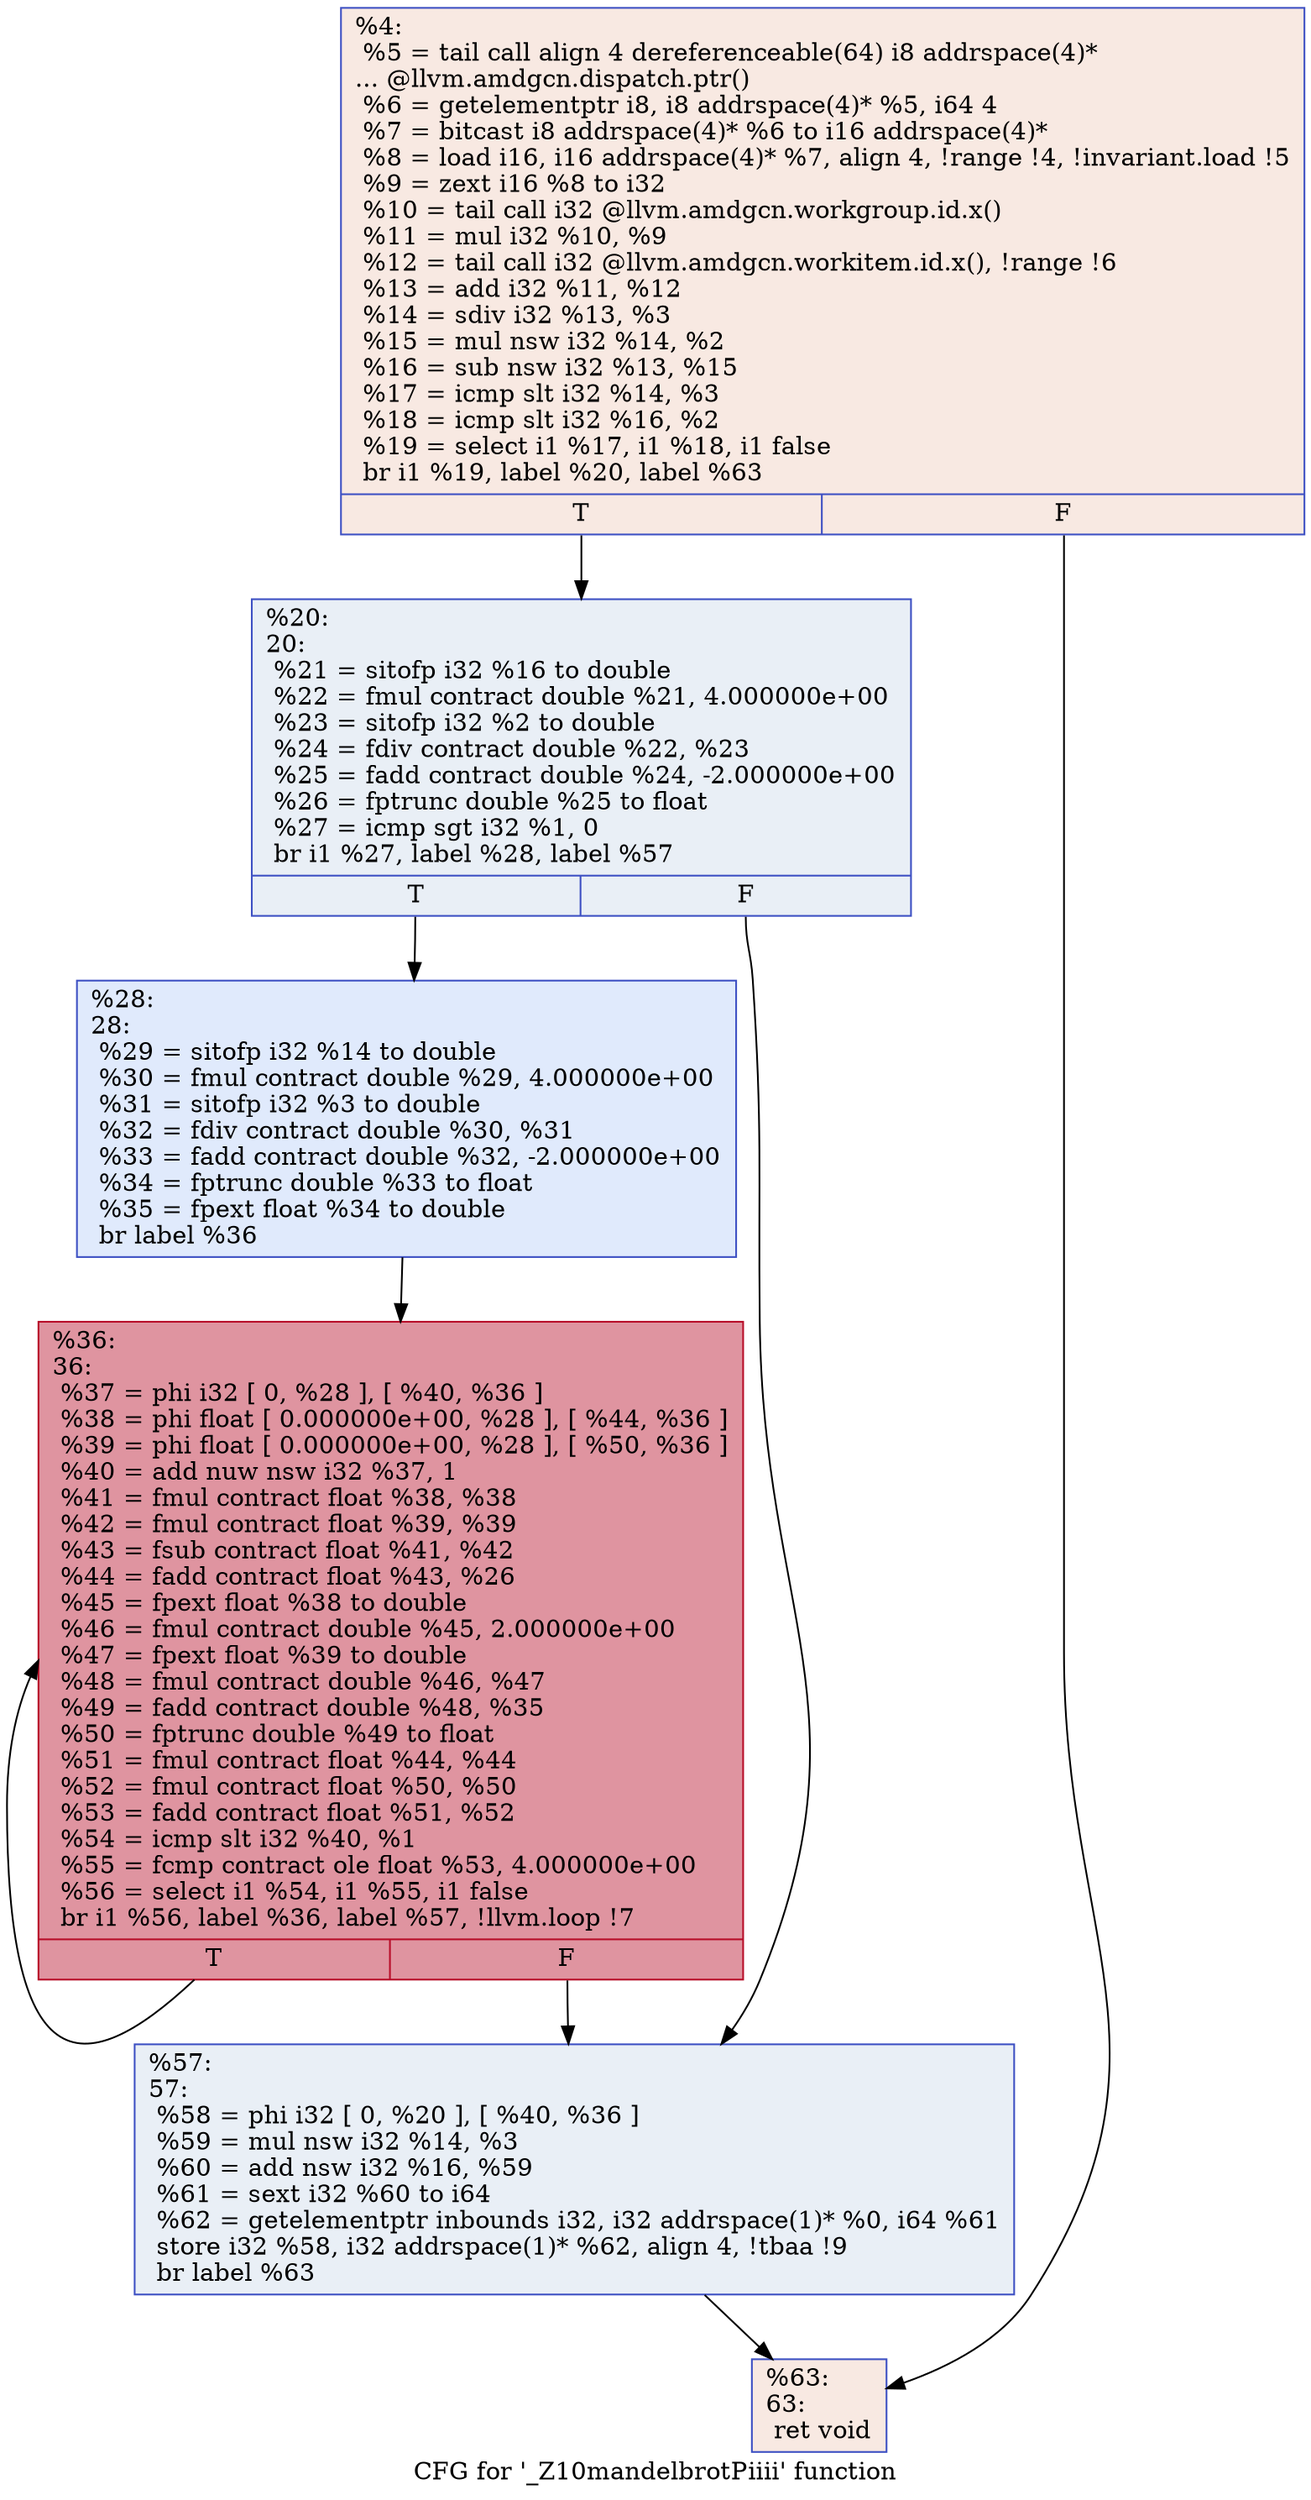 digraph "CFG for '_Z10mandelbrotPiiii' function" {
	label="CFG for '_Z10mandelbrotPiiii' function";

	Node0x590b6c0 [shape=record,color="#3d50c3ff", style=filled, fillcolor="#efcebd70",label="{%4:\l  %5 = tail call align 4 dereferenceable(64) i8 addrspace(4)*\l... @llvm.amdgcn.dispatch.ptr()\l  %6 = getelementptr i8, i8 addrspace(4)* %5, i64 4\l  %7 = bitcast i8 addrspace(4)* %6 to i16 addrspace(4)*\l  %8 = load i16, i16 addrspace(4)* %7, align 4, !range !4, !invariant.load !5\l  %9 = zext i16 %8 to i32\l  %10 = tail call i32 @llvm.amdgcn.workgroup.id.x()\l  %11 = mul i32 %10, %9\l  %12 = tail call i32 @llvm.amdgcn.workitem.id.x(), !range !6\l  %13 = add i32 %11, %12\l  %14 = sdiv i32 %13, %3\l  %15 = mul nsw i32 %14, %2\l  %16 = sub nsw i32 %13, %15\l  %17 = icmp slt i32 %14, %3\l  %18 = icmp slt i32 %16, %2\l  %19 = select i1 %17, i1 %18, i1 false\l  br i1 %19, label %20, label %63\l|{<s0>T|<s1>F}}"];
	Node0x590b6c0:s0 -> Node0x590d900;
	Node0x590b6c0:s1 -> Node0x590d990;
	Node0x590d900 [shape=record,color="#3d50c3ff", style=filled, fillcolor="#cedaeb70",label="{%20:\l20:                                               \l  %21 = sitofp i32 %16 to double\l  %22 = fmul contract double %21, 4.000000e+00\l  %23 = sitofp i32 %2 to double\l  %24 = fdiv contract double %22, %23\l  %25 = fadd contract double %24, -2.000000e+00\l  %26 = fptrunc double %25 to float\l  %27 = icmp sgt i32 %1, 0\l  br i1 %27, label %28, label %57\l|{<s0>T|<s1>F}}"];
	Node0x590d900:s0 -> Node0x590e8e0;
	Node0x590d900:s1 -> Node0x590e970;
	Node0x590e8e0 [shape=record,color="#3d50c3ff", style=filled, fillcolor="#b9d0f970",label="{%28:\l28:                                               \l  %29 = sitofp i32 %14 to double\l  %30 = fmul contract double %29, 4.000000e+00\l  %31 = sitofp i32 %3 to double\l  %32 = fdiv contract double %30, %31\l  %33 = fadd contract double %32, -2.000000e+00\l  %34 = fptrunc double %33 to float\l  %35 = fpext float %34 to double\l  br label %36\l}"];
	Node0x590e8e0 -> Node0x590ef30;
	Node0x590ef30 [shape=record,color="#b70d28ff", style=filled, fillcolor="#b70d2870",label="{%36:\l36:                                               \l  %37 = phi i32 [ 0, %28 ], [ %40, %36 ]\l  %38 = phi float [ 0.000000e+00, %28 ], [ %44, %36 ]\l  %39 = phi float [ 0.000000e+00, %28 ], [ %50, %36 ]\l  %40 = add nuw nsw i32 %37, 1\l  %41 = fmul contract float %38, %38\l  %42 = fmul contract float %39, %39\l  %43 = fsub contract float %41, %42\l  %44 = fadd contract float %43, %26\l  %45 = fpext float %38 to double\l  %46 = fmul contract double %45, 2.000000e+00\l  %47 = fpext float %39 to double\l  %48 = fmul contract double %46, %47\l  %49 = fadd contract double %48, %35\l  %50 = fptrunc double %49 to float\l  %51 = fmul contract float %44, %44\l  %52 = fmul contract float %50, %50\l  %53 = fadd contract float %51, %52\l  %54 = icmp slt i32 %40, %1\l  %55 = fcmp contract ole float %53, 4.000000e+00\l  %56 = select i1 %54, i1 %55, i1 false\l  br i1 %56, label %36, label %57, !llvm.loop !7\l|{<s0>T|<s1>F}}"];
	Node0x590ef30:s0 -> Node0x590ef30;
	Node0x590ef30:s1 -> Node0x590e970;
	Node0x590e970 [shape=record,color="#3d50c3ff", style=filled, fillcolor="#cedaeb70",label="{%57:\l57:                                               \l  %58 = phi i32 [ 0, %20 ], [ %40, %36 ]\l  %59 = mul nsw i32 %14, %3\l  %60 = add nsw i32 %16, %59\l  %61 = sext i32 %60 to i64\l  %62 = getelementptr inbounds i32, i32 addrspace(1)* %0, i64 %61\l  store i32 %58, i32 addrspace(1)* %62, align 4, !tbaa !9\l  br label %63\l}"];
	Node0x590e970 -> Node0x590d990;
	Node0x590d990 [shape=record,color="#3d50c3ff", style=filled, fillcolor="#efcebd70",label="{%63:\l63:                                               \l  ret void\l}"];
}
